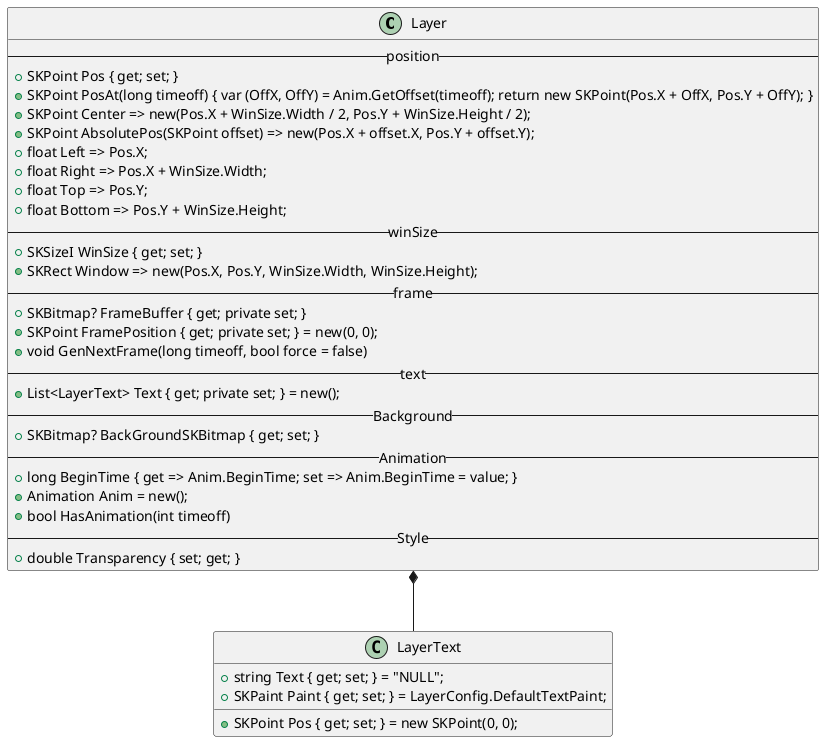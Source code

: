 @startuml
class Layer {
	--position--
	+ SKPoint Pos { get; set; }
	+ SKPoint PosAt(long timeoff) { var (OffX, OffY) = Anim.GetOffset(timeoff); return new SKPoint(Pos.X + OffX, Pos.Y + OffY); }
	+ SKPoint Center => new(Pos.X + WinSize.Width / 2, Pos.Y + WinSize.Height / 2);
	+ SKPoint AbsolutePos(SKPoint offset) => new(Pos.X + offset.X, Pos.Y + offset.Y);
	+ float Left => Pos.X;
	+ float Right => Pos.X + WinSize.Width;
	+ float Top => Pos.Y;
	+ float Bottom => Pos.Y + WinSize.Height;
	--winSize--
	+ SKSizeI WinSize { get; set; }
	+ SKRect Window => new(Pos.X, Pos.Y, WinSize.Width, WinSize.Height);
	--frame--
	+ SKBitmap? FrameBuffer { get; private set; }
	+ SKPoint FramePosition { get; private set; } = new(0, 0);
	+ void GenNextFrame(long timeoff, bool force = false)
	--text--
	+ List<LayerText> Text { get; private set; } = new();
	--Background--
	+ SKBitmap? BackGroundSKBitmap { get; set; }
	--Animation--
	+ long BeginTime { get => Anim.BeginTime; set => Anim.BeginTime = value; }
	+ Animation Anim = new();
	+ bool HasAnimation(int timeoff)
	--Style--
	+ double Transparency { set; get; }
}

class LayerText {
	+ string Text { get; set; } = "NULL";
	+ SKPoint Pos { get; set; } = new SKPoint(0, 0);
	+ SKPaint Paint { get; set; } = LayerConfig.DefaultTextPaint;
}

Layer *-- LayerText
@enduml